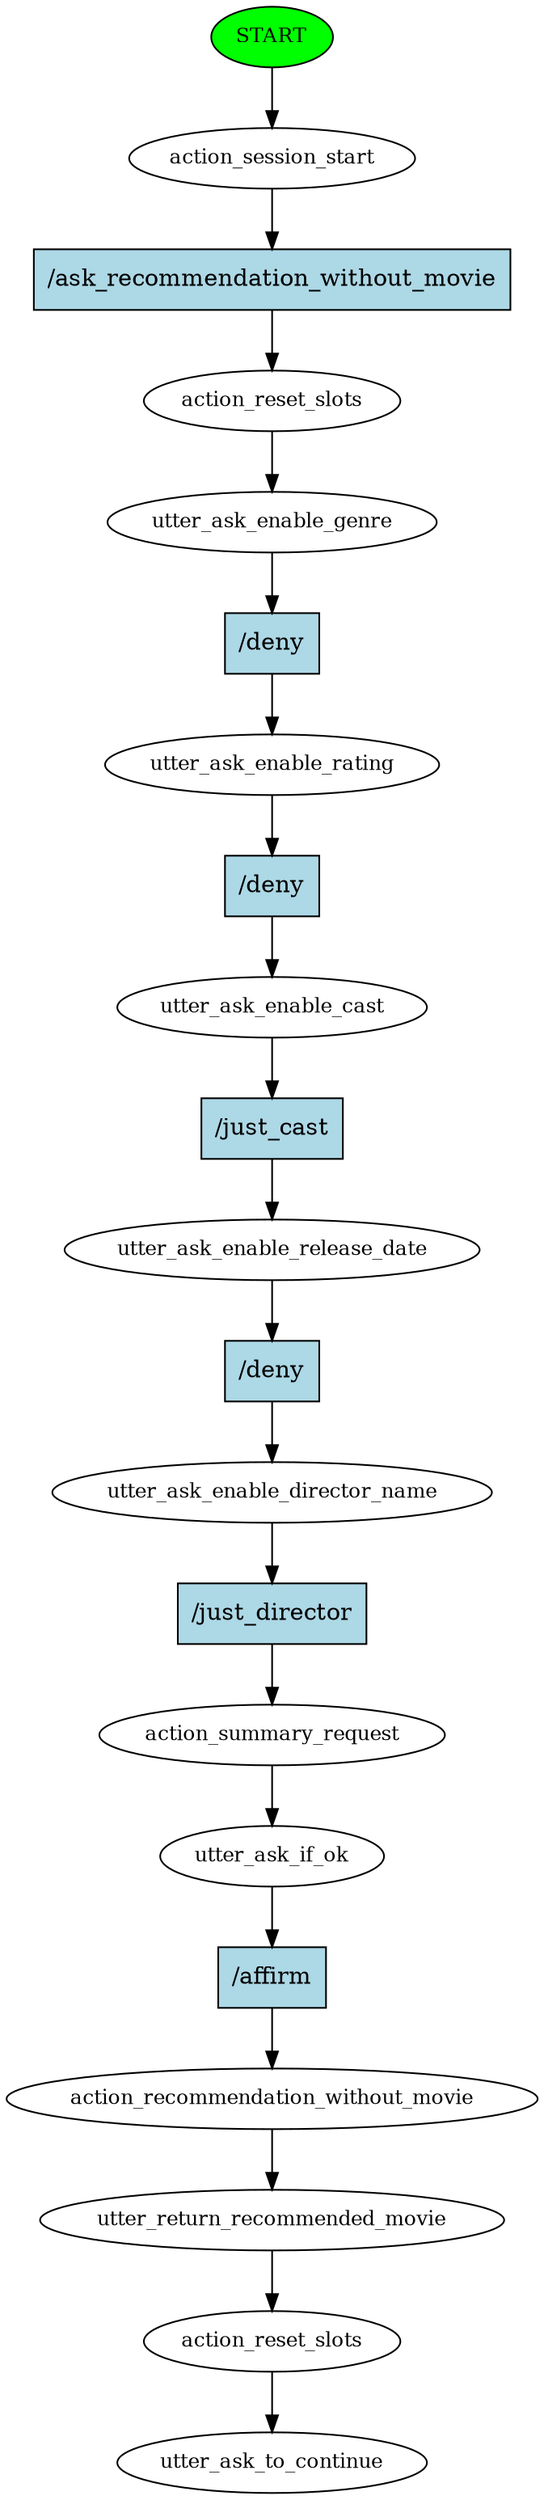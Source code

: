 digraph  {
0 [class="start active", fillcolor=green, fontsize=12, label=START, style=filled];
1 [class=active, fontsize=12, label=action_session_start];
2 [class=active, fontsize=12, label=action_reset_slots];
3 [class=active, fontsize=12, label=utter_ask_enable_genre];
4 [class=active, fontsize=12, label=utter_ask_enable_rating];
5 [class=active, fontsize=12, label=utter_ask_enable_cast];
6 [class=active, fontsize=12, label=utter_ask_enable_release_date];
7 [class=active, fontsize=12, label=utter_ask_enable_director_name];
8 [class=active, fontsize=12, label=action_summary_request];
9 [class=active, fontsize=12, label=utter_ask_if_ok];
10 [class=active, fontsize=12, label=action_recommendation_without_movie];
11 [class=active, fontsize=12, label=utter_return_recommended_movie];
12 [class=active, fontsize=12, label=action_reset_slots];
13 [class="dashed active", fontsize=12, label=utter_ask_to_continue];
14 [class="intent active", fillcolor=lightblue, label="/ask_recommendation_without_movie", shape=rect, style=filled];
15 [class="intent active", fillcolor=lightblue, label="/deny", shape=rect, style=filled];
16 [class="intent active", fillcolor=lightblue, label="/deny", shape=rect, style=filled];
17 [class="intent active", fillcolor=lightblue, label="/just_cast", shape=rect, style=filled];
18 [class="intent active", fillcolor=lightblue, label="/deny", shape=rect, style=filled];
19 [class="intent active", fillcolor=lightblue, label="/just_director", shape=rect, style=filled];
20 [class="intent active", fillcolor=lightblue, label="/affirm", shape=rect, style=filled];
0 -> 1  [class=active, key=NONE, label=""];
1 -> 14  [class=active, key=0];
2 -> 3  [class=active, key=NONE, label=""];
3 -> 15  [class=active, key=0];
4 -> 16  [class=active, key=0];
5 -> 17  [class=active, key=0];
6 -> 18  [class=active, key=0];
7 -> 19  [class=active, key=0];
8 -> 9  [class=active, key=NONE, label=""];
9 -> 20  [class=active, key=0];
10 -> 11  [class=active, key=NONE, label=""];
11 -> 12  [class=active, key=NONE, label=""];
12 -> 13  [class=active, key=NONE, label=""];
14 -> 2  [class=active, key=0];
15 -> 4  [class=active, key=0];
16 -> 5  [class=active, key=0];
17 -> 6  [class=active, key=0];
18 -> 7  [class=active, key=0];
19 -> 8  [class=active, key=0];
20 -> 10  [class=active, key=0];
}
